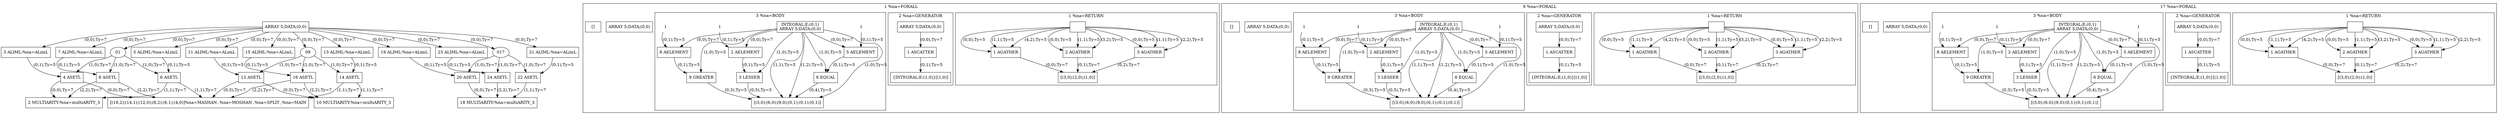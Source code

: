 digraph R {
newrank=true;
IN00 [shape=rect;label="ARRAY 5;DATA;(0,0)"];
OUT00 [shape=rect;label="[(16,2);(14,1);(12,0);(8,2);(6,1);(4,0)]%na=MASHAN ,%na=MOSHAN ,%na=SPLIT ,%na=MAIN"];
subgraph cluster_01 {
label="1 %na=FORALL";
IN01 [shape=rect;label="ARRAY 5;DATA;(0,0)"];
OUT01 [shape=rect;label="[]"];
subgraph cluster_11 {
label="1 %na=RETURN";
IN011 [shape=rect;label=""];
OUT011 [shape=rect;label="[(3,0);(2,0);(1,0)]"];
111 [shape=rect;label="1 AGATHER"];
112 [shape=rect;label="2 AGATHER"];
113 [shape=rect;label="3 AGATHER"]
IN011 ->  111 [label="(0,0),Ty=5"]
IN011 ->  111 [label="(1,1),Ty=5"]
IN011 ->  111 [label="(4,2),Ty=5"]
IN011 ->  112 [label="(0,0),Ty=5"]
IN011 ->  112 [label="(1,1),Ty=5"]
IN011 ->  112 [label="(3,2),Ty=5"]
IN011 ->  113 [label="(0,0),Ty=5"]
IN011 ->  113 [label="(1,1),Ty=5"]
IN011 ->  113 [label="(2,2),Ty=5"]
111 ->  OUT011 [label="(0,0),Ty=7"]
112 ->  OUT011 [label="(0,1),Ty=7"]
113 ->  OUT011 [label="(0,2),Ty=7"]
};
subgraph cluster_12 {
label="2 %na=GENERATOR";
IN012 [shape=rect;label="ARRAY 5;DATA;(0,0)"];
OUT012 [shape=rect;label="{INTEGRAL;E;(1,0)}[(1,0)]"];
121 [shape=rect;label="1 ASCATTER"]
IN012 ->  121 [label="(0,0),Ty=7"]
121 ->  OUT012 [label="(0,1),Ty=5"]
};
subgraph cluster_13 {
label="3 %na=BODY";
IN013 [shape=rect;label="INTEGRAL;E;(0,1)\nARRAY 5;DATA;(0,0)"];
OUT013 [shape=rect;label="[(3,0);(6,0);(9,0);(0,1);(0,1);(0,1)]"];
131 [shape=plaintext;label="1"];
132 [shape=rect;label="2 AELEMENT"];
133 [shape=rect;label="3 LESSER"];
134 [shape=plaintext;label="1"];
135 [shape=rect;label="5 AELEMENT"];
136 [shape=rect;label="6 EQUAL"];
137 [shape=plaintext;label="1"];
138 [shape=rect;label="8 AELEMENT"];
139 [shape=rect;label="9 GREATER"]
IN013 ->  OUT013 [label="(1,0),Ty=5"]
IN013 ->  OUT013 [label="(1,1),Ty=5"]
IN013 ->  OUT013 [label="(1,2),Ty=5"]
IN013 ->  132 [label="(0,0),Ty=7"]
IN013 ->  133 [label="(1,0),Ty=5"]
IN013 ->  135 [label="(0,0),Ty=7"]
IN013 ->  136 [label="(1,0),Ty=5"]
IN013 ->  138 [label="(0,0),Ty=7"]
IN013 ->  139 [label="(1,0),Ty=5"]
131 ->  132 [label="(0,1),Ty=5"]
132 ->  133 [label="(0,1),Ty=5"]
133 ->  OUT013 [label="(0,5),Ty=5"]
134 ->  135 [label="(0,1),Ty=5"]
135 ->  136 [label="(0,1),Ty=5"]
136 ->  OUT013 [label="(0,4),Ty=5"]
137 ->  138 [label="(0,1),Ty=5"]
138 ->  139 [label="(0,1),Ty=5"]
139 ->  OUT013 [label="(0,3),Ty=5"]
}
};
02 [shape=rect;label="2 MULTIARITY:%na=multiARITY_3"];
03 [shape=rect;label="3 ALIML:%na=ALimL"];
04 [shape=rect;label="4 ASETL"];
05 [shape=rect;label="5 ALIML:%na=ALimL"];
06 [shape=rect;label="6 ASETL"];
07 [shape=rect;label="7 ALIML:%na=ALimL"];
08 [shape=rect;label="8 ASETL"];
subgraph cluster_09 {
label="9 %na=FORALL";
IN09 [shape=rect;label="ARRAY 5;DATA;(0,0)"];
OUT09 [shape=rect;label="[]"];
subgraph cluster_91 {
label="1 %na=RETURN";
IN091 [shape=rect;label=""];
OUT091 [shape=rect;label="[(3,0);(2,0);(1,0)]"];
911 [shape=rect;label="1 AGATHER"];
912 [shape=rect;label="2 AGATHER"];
913 [shape=rect;label="3 AGATHER"]
IN091 ->  911 [label="(0,0),Ty=5"]
IN091 ->  911 [label="(1,1),Ty=5"]
IN091 ->  911 [label="(4,2),Ty=5"]
IN091 ->  912 [label="(0,0),Ty=5"]
IN091 ->  912 [label="(1,1),Ty=5"]
IN091 ->  912 [label="(3,2),Ty=5"]
IN091 ->  913 [label="(0,0),Ty=5"]
IN091 ->  913 [label="(1,1),Ty=5"]
IN091 ->  913 [label="(2,2),Ty=5"]
911 ->  OUT091 [label="(0,0),Ty=7"]
912 ->  OUT091 [label="(0,1),Ty=7"]
913 ->  OUT091 [label="(0,2),Ty=7"]
};
subgraph cluster_92 {
label="2 %na=GENERATOR";
IN092 [shape=rect;label="ARRAY 5;DATA;(0,0)"];
OUT092 [shape=rect;label="{INTEGRAL;E;(1,0)}[(1,0)]"];
921 [shape=rect;label="1 ASCATTER"]
IN092 ->  921 [label="(0,0),Ty=7"]
921 ->  OUT092 [label="(0,1),Ty=5"]
};
subgraph cluster_93 {
label="3 %na=BODY";
IN093 [shape=rect;label="INTEGRAL;E;(0,1)\nARRAY 5;DATA;(0,0)"];
OUT093 [shape=rect;label="[(3,0);(6,0);(9,0);(0,1);(0,1);(0,1)]"];
931 [shape=plaintext;label="1"];
932 [shape=rect;label="2 AELEMENT"];
933 [shape=rect;label="3 LESSER"];
934 [shape=plaintext;label="1"];
935 [shape=rect;label="5 AELEMENT"];
936 [shape=rect;label="6 EQUAL"];
937 [shape=plaintext;label="1"];
938 [shape=rect;label="8 AELEMENT"];
939 [shape=rect;label="9 GREATER"]
IN093 ->  OUT093 [label="(1,0),Ty=5"]
IN093 ->  OUT093 [label="(1,1),Ty=5"]
IN093 ->  OUT093 [label="(1,2),Ty=5"]
IN093 ->  932 [label="(0,0),Ty=7"]
IN093 ->  933 [label="(1,0),Ty=5"]
IN093 ->  935 [label="(0,0),Ty=7"]
IN093 ->  936 [label="(1,0),Ty=5"]
IN093 ->  938 [label="(0,0),Ty=7"]
IN093 ->  939 [label="(1,0),Ty=5"]
931 ->  932 [label="(0,1),Ty=5"]
932 ->  933 [label="(0,1),Ty=5"]
933 ->  OUT093 [label="(0,5),Ty=5"]
934 ->  935 [label="(0,1),Ty=5"]
935 ->  936 [label="(0,1),Ty=5"]
936 ->  OUT093 [label="(0,4),Ty=5"]
937 ->  938 [label="(0,1),Ty=5"]
938 ->  939 [label="(0,1),Ty=5"]
939 ->  OUT093 [label="(0,3),Ty=5"]
}
};
010 [shape=rect;label="10 MULTIARITY:%na=multiARITY_3"];
011 [shape=rect;label="11 ALIML:%na=ALimL"];
012 [shape=rect;label="12 ASETL"];
013 [shape=rect;label="13 ALIML:%na=ALimL"];
014 [shape=rect;label="14 ASETL"];
015 [shape=rect;label="15 ALIML:%na=ALimL"];
016 [shape=rect;label="16 ASETL"];
subgraph cluster_017 {
label="17 %na=FORALL";
IN017 [shape=rect;label="ARRAY 5;DATA;(0,0)"];
OUT017 [shape=rect;label="[]"];
subgraph cluster_171 {
label="1 %na=RETURN";
IN0171 [shape=rect;label=""];
OUT0171 [shape=rect;label="[(3,0);(2,0);(1,0)]"];
1711 [shape=rect;label="1 AGATHER"];
1712 [shape=rect;label="2 AGATHER"];
1713 [shape=rect;label="3 AGATHER"]
IN0171 ->  1711 [label="(0,0),Ty=5"]
IN0171 ->  1711 [label="(1,1),Ty=5"]
IN0171 ->  1711 [label="(4,2),Ty=5"]
IN0171 ->  1712 [label="(0,0),Ty=5"]
IN0171 ->  1712 [label="(1,1),Ty=5"]
IN0171 ->  1712 [label="(3,2),Ty=5"]
IN0171 ->  1713 [label="(0,0),Ty=5"]
IN0171 ->  1713 [label="(1,1),Ty=5"]
IN0171 ->  1713 [label="(2,2),Ty=5"]
1711 ->  OUT0171 [label="(0,0),Ty=7"]
1712 ->  OUT0171 [label="(0,1),Ty=7"]
1713 ->  OUT0171 [label="(0,2),Ty=7"]
};
subgraph cluster_172 {
label="2 %na=GENERATOR";
IN0172 [shape=rect;label="ARRAY 5;DATA;(0,0)"];
OUT0172 [shape=rect;label="{INTEGRAL;E;(1,0)}[(1,0)]"];
1721 [shape=rect;label="1 ASCATTER"]
IN0172 ->  1721 [label="(0,0),Ty=7"]
1721 ->  OUT0172 [label="(0,1),Ty=5"]
};
subgraph cluster_173 {
label="3 %na=BODY";
IN0173 [shape=rect;label="INTEGRAL;E;(0,1)\nARRAY 5;DATA;(0,0)"];
OUT0173 [shape=rect;label="[(3,0);(6,0);(9,0);(0,1);(0,1);(0,1)]"];
1731 [shape=plaintext;label="1"];
1732 [shape=rect;label="2 AELEMENT"];
1733 [shape=rect;label="3 LESSER"];
1734 [shape=plaintext;label="1"];
1735 [shape=rect;label="5 AELEMENT"];
1736 [shape=rect;label="6 EQUAL"];
1737 [shape=plaintext;label="1"];
1738 [shape=rect;label="8 AELEMENT"];
1739 [shape=rect;label="9 GREATER"]
IN0173 ->  OUT0173 [label="(1,0),Ty=5"]
IN0173 ->  OUT0173 [label="(1,1),Ty=5"]
IN0173 ->  OUT0173 [label="(1,2),Ty=5"]
IN0173 ->  1732 [label="(0,0),Ty=7"]
IN0173 ->  1733 [label="(1,0),Ty=5"]
IN0173 ->  1735 [label="(0,0),Ty=7"]
IN0173 ->  1736 [label="(1,0),Ty=5"]
IN0173 ->  1738 [label="(0,0),Ty=7"]
IN0173 ->  1739 [label="(1,0),Ty=5"]
1731 ->  1732 [label="(0,1),Ty=5"]
1732 ->  1733 [label="(0,1),Ty=5"]
1733 ->  OUT0173 [label="(0,5),Ty=5"]
1734 ->  1735 [label="(0,1),Ty=5"]
1735 ->  1736 [label="(0,1),Ty=5"]
1736 ->  OUT0173 [label="(0,4),Ty=5"]
1737 ->  1738 [label="(0,1),Ty=5"]
1738 ->  1739 [label="(0,1),Ty=5"]
1739 ->  OUT0173 [label="(0,3),Ty=5"]
}
};
018 [shape=rect;label="18 MULTIARITY:%na=multiARITY_3"];
019 [shape=rect;label="19 ALIML:%na=ALimL"];
020 [shape=rect;label="20 ASETL"];
021 [shape=rect;label="21 ALIML:%na=ALimL"];
022 [shape=rect;label="22 ASETL"];
023 [shape=rect;label="23 ALIML:%na=ALimL"];
024 [shape=rect;label="24 ASETL"]
IN00 ->  01 [label="(0,0),Ty=7"]
IN00 ->  03 [label="(0,0),Ty=7"]
IN00 ->  05 [label="(0,0),Ty=7"]
IN00 ->  07 [label="(0,0),Ty=7"]
IN00 ->  09 [label="(0,0),Ty=7"]
IN00 ->  011 [label="(0,0),Ty=7"]
IN00 ->  013 [label="(0,0),Ty=7"]
IN00 ->  015 [label="(0,0),Ty=7"]
IN00 ->  017 [label="(0,0),Ty=7"]
IN00 ->  019 [label="(0,0),Ty=7"]
IN00 ->  021 [label="(0,0),Ty=7"]
IN00 ->  023 [label="(0,0),Ty=7"]
01 ->  04 [label="(1,0),Ty=7"]
01 ->  06 [label="(1,0),Ty=7"]
01 ->  08 [label="(1,0),Ty=7"]
03 ->  04 [label="(0,1),Ty=5"]
04 ->  OUT00 [label="(0,0),Ty=7"]
04 ->  02 [label="(0,0),Ty=7"]
05 ->  06 [label="(0,1),Ty=5"]
06 ->  OUT00 [label="(1,1),Ty=7"]
06 ->  02 [label="(1,1),Ty=7"]
07 ->  08 [label="(0,1),Ty=5"]
08 ->  OUT00 [label="(2,2),Ty=7"]
08 ->  02 [label="(2,2),Ty=7"]
09 ->  012 [label="(1,0),Ty=7"]
09 ->  014 [label="(1,0),Ty=7"]
09 ->  016 [label="(1,0),Ty=7"]
011 ->  012 [label="(0,1),Ty=5"]
012 ->  OUT00 [label="(0,3),Ty=7"]
012 ->  010 [label="(0,0),Ty=7"]
013 ->  014 [label="(0,1),Ty=5"]
014 ->  OUT00 [label="(1,1),Ty=7"]
014 ->  010 [label="(1,1),Ty=7"]
015 ->  016 [label="(0,1),Ty=5"]
016 ->  OUT00 [label="(2,2),Ty=7"]
016 ->  010 [label="(2,2),Ty=7"]
017 ->  020 [label="(1,0),Ty=7"]
017 ->  022 [label="(1,0),Ty=7"]
017 ->  024 [label="(1,0),Ty=7"]
019 ->  020 [label="(0,1),Ty=5"]
020 ->  018 [label="(0,0),Ty=7"]
021 ->  022 [label="(0,1),Ty=5"]
022 ->  018 [label="(1,1),Ty=7"]
023 ->  024 [label="(0,1),Ty=5"]
024 ->  018 [label="(2,2),Ty=7"]}